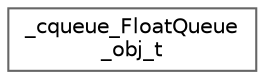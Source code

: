 digraph "Graphical Class Hierarchy"
{
 // LATEX_PDF_SIZE
  bgcolor="transparent";
  edge [fontname=Helvetica,fontsize=10,labelfontname=Helvetica,labelfontsize=10];
  node [fontname=Helvetica,fontsize=10,shape=box,height=0.2,width=0.4];
  rankdir="LR";
  Node0 [label="_cqueue_FloatQueue\l_obj_t",height=0.2,width=0.4,color="grey40", fillcolor="white", style="filled",URL="$struct__cqueue___float_queue__obj__t.html",tooltip=" "];
}
